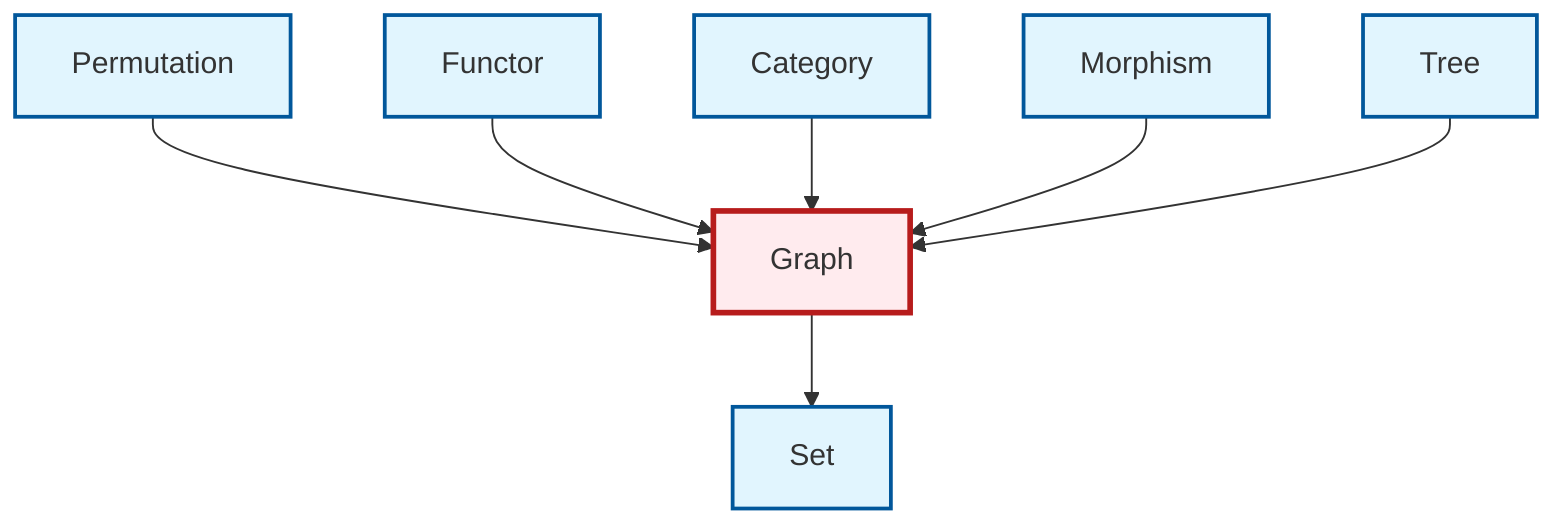graph TD
    classDef definition fill:#e1f5fe,stroke:#01579b,stroke-width:2px
    classDef theorem fill:#f3e5f5,stroke:#4a148c,stroke-width:2px
    classDef axiom fill:#fff3e0,stroke:#e65100,stroke-width:2px
    classDef example fill:#e8f5e9,stroke:#1b5e20,stroke-width:2px
    classDef current fill:#ffebee,stroke:#b71c1c,stroke-width:3px
    def-category["Category"]:::definition
    def-set["Set"]:::definition
    def-morphism["Morphism"]:::definition
    def-tree["Tree"]:::definition
    def-permutation["Permutation"]:::definition
    def-graph["Graph"]:::definition
    def-functor["Functor"]:::definition
    def-permutation --> def-graph
    def-functor --> def-graph
    def-category --> def-graph
    def-morphism --> def-graph
    def-graph --> def-set
    def-tree --> def-graph
    class def-graph current
